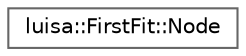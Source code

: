 digraph "类继承关系图"
{
 // LATEX_PDF_SIZE
  bgcolor="transparent";
  edge [fontname=Helvetica,fontsize=10,labelfontname=Helvetica,labelfontsize=10];
  node [fontname=Helvetica,fontsize=10,shape=box,height=0.2,width=0.4];
  rankdir="LR";
  Node0 [id="Node000000",label="luisa::FirstFit::Node",height=0.2,width=0.4,color="grey40", fillcolor="white", style="filled",URL="$classluisa_1_1_first_fit_1_1_node.html",tooltip=" "];
}
